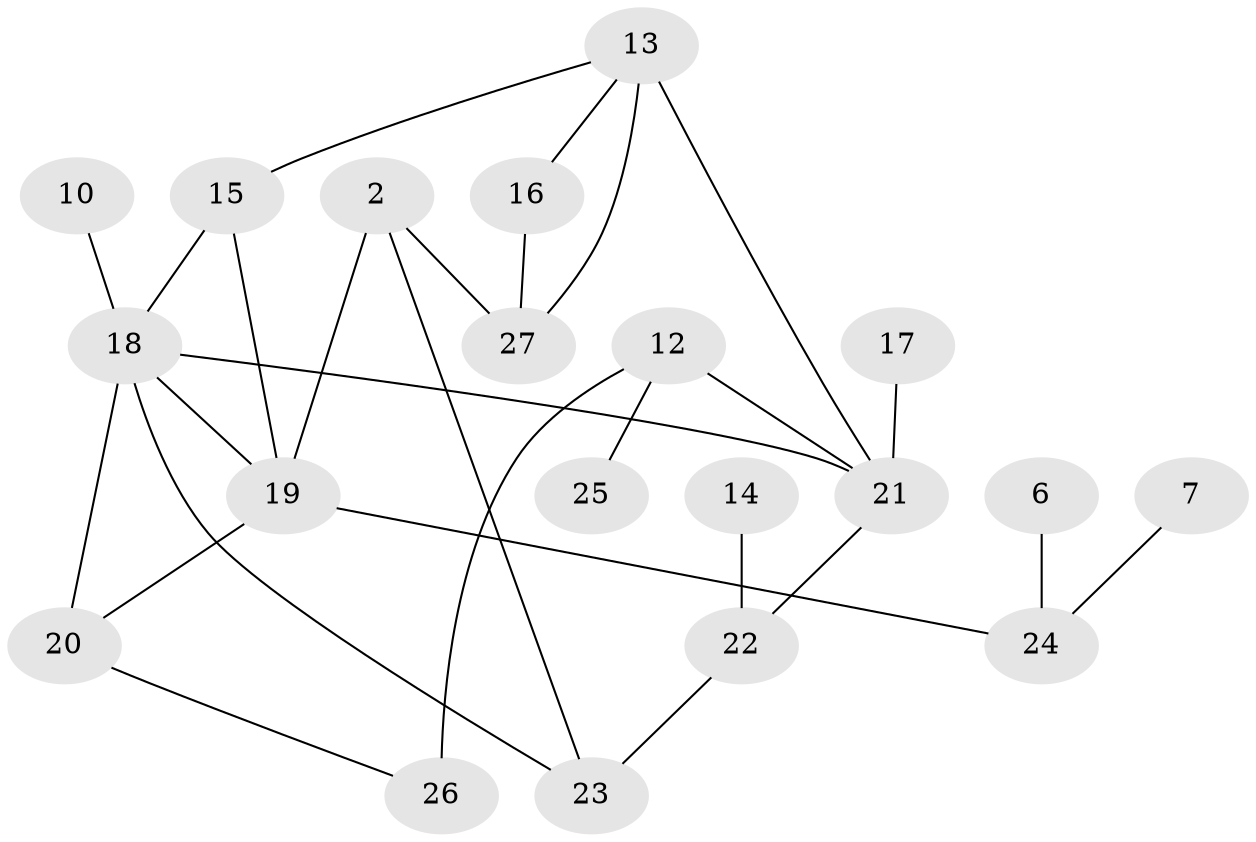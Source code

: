 // original degree distribution, {4: 0.07547169811320754, 2: 0.32075471698113206, 3: 0.22641509433962265, 1: 0.16981132075471697, 0: 0.1320754716981132, 5: 0.05660377358490566, 6: 0.018867924528301886}
// Generated by graph-tools (version 1.1) at 2025/00/03/09/25 03:00:41]
// undirected, 20 vertices, 27 edges
graph export_dot {
graph [start="1"]
  node [color=gray90,style=filled];
  2;
  6;
  7;
  10;
  12;
  13;
  14;
  15;
  16;
  17;
  18;
  19;
  20;
  21;
  22;
  23;
  24;
  25;
  26;
  27;
  2 -- 19 [weight=1.0];
  2 -- 23 [weight=1.0];
  2 -- 27 [weight=1.0];
  6 -- 24 [weight=1.0];
  7 -- 24 [weight=1.0];
  10 -- 18 [weight=1.0];
  12 -- 21 [weight=2.0];
  12 -- 25 [weight=1.0];
  12 -- 26 [weight=2.0];
  13 -- 15 [weight=1.0];
  13 -- 16 [weight=1.0];
  13 -- 21 [weight=1.0];
  13 -- 27 [weight=2.0];
  14 -- 22 [weight=1.0];
  15 -- 18 [weight=1.0];
  15 -- 19 [weight=1.0];
  16 -- 27 [weight=1.0];
  17 -- 21 [weight=1.0];
  18 -- 19 [weight=1.0];
  18 -- 20 [weight=1.0];
  18 -- 21 [weight=1.0];
  18 -- 23 [weight=1.0];
  19 -- 20 [weight=1.0];
  19 -- 24 [weight=1.0];
  20 -- 26 [weight=1.0];
  21 -- 22 [weight=1.0];
  22 -- 23 [weight=1.0];
}
